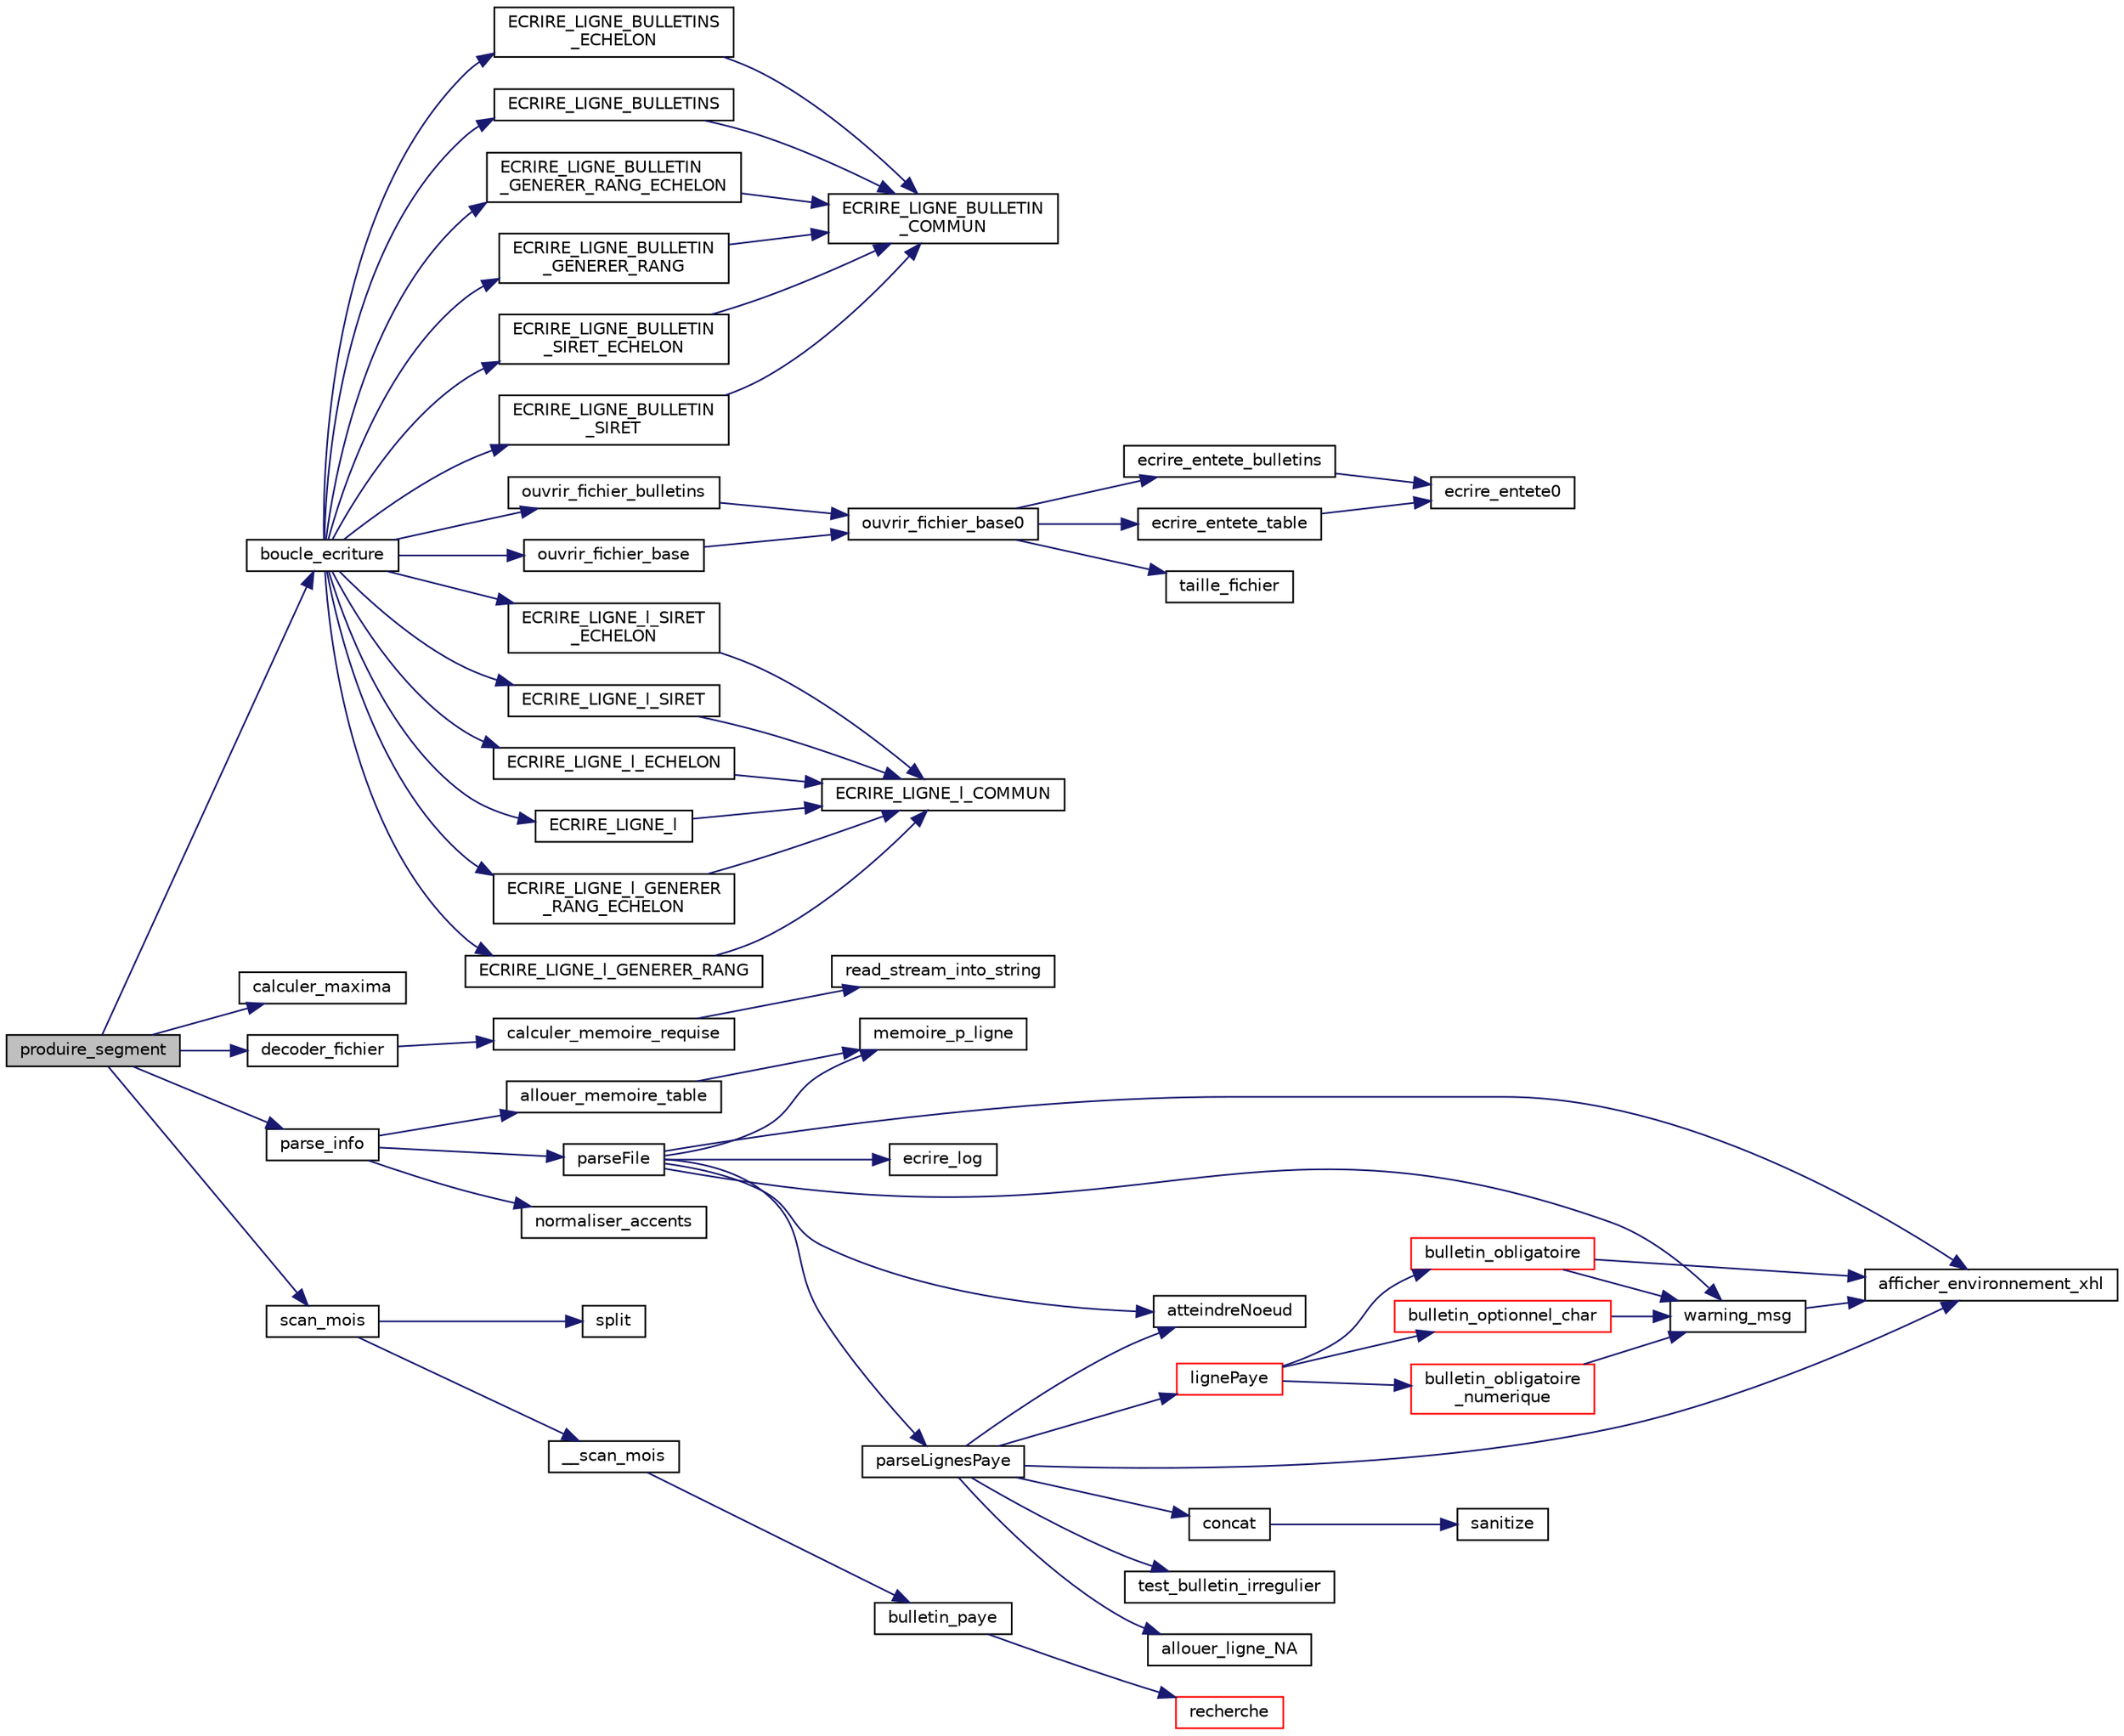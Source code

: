 digraph "produire_segment"
{
 // INTERACTIVE_SVG=YES
  edge [fontname="Helvetica",fontsize="10",labelfontname="Helvetica",labelfontsize="10"];
  node [fontname="Helvetica",fontsize="10",shape=record];
  rankdir="LR";
  Node62 [label="produire_segment",height=0.2,width=0.4,color="black", fillcolor="grey75", style="filled", fontcolor="black"];
  Node62 -> Node63 [color="midnightblue",fontsize="10",style="solid",fontname="Helvetica"];
  Node63 [label="boucle_ecriture",height=0.2,width=0.4,color="black", fillcolor="white", style="filled",URL="$table_8cpp.html#a666a48e623a324e4c739c91c1ea9adf7",tooltip="Lance l&#39;écriture des fichiers Bulletins.paie.csv et Table....csv pour un segment des données de paye..."];
  Node63 -> Node64 [color="midnightblue",fontsize="10",style="solid",fontname="Helvetica"];
  Node64 [label="ouvrir_fichier_bulletins",height=0.2,width=0.4,color="black", fillcolor="white", style="filled",URL="$fonctions__auxiliaires_8cpp.html#a0f11a266115e98b2536637a1ad8b05f7",tooltip="Ouvre une base de données de bulletins en écriture pour un segment d&#39;exécution donné. "];
  Node64 -> Node65 [color="midnightblue",fontsize="10",style="solid",fontname="Helvetica"];
  Node65 [label="ouvrir_fichier_base0",height=0.2,width=0.4,color="black", fillcolor="white", style="filled",URL="$fonctions__auxiliaires_8cpp.html#aeafedd27b99b9ca6eecd49ff027b3671",tooltip="Ouvre une base de données de type table (bulletins + lignes) en écriture pour un segment d&#39;exécution ..."];
  Node65 -> Node66 [color="midnightblue",fontsize="10",style="solid",fontname="Helvetica"];
  Node66 [label="ecrire_entete_bulletins",height=0.2,width=0.4,color="black", fillcolor="white", style="filled",URL="$fonctions__auxiliaires_8cpp.html#a5e2253f583a3358618441c2cba35742b",tooltip="Ecrit les libellés des colonnes des bulletins. "];
  Node66 -> Node67 [color="midnightblue",fontsize="10",style="solid",fontname="Helvetica"];
  Node67 [label="ecrire_entete0",height=0.2,width=0.4,color="black", fillcolor="white", style="filled",URL="$fonctions__auxiliaires_8cpp.html#aca69dd2811b53b087f39810c114e7dde",tooltip="Ecrit les libellés des colonnes d&#39;une base quelconque avec un tableau de libellés de taille donnée..."];
  Node65 -> Node68 [color="midnightblue",fontsize="10",style="solid",fontname="Helvetica"];
  Node68 [label="ecrire_entete_table",height=0.2,width=0.4,color="black", fillcolor="white", style="filled",URL="$fonctions__auxiliaires_8cpp.html#aff3c87803f64d34f00a30ef30bb74a9b"];
  Node68 -> Node67 [color="midnightblue",fontsize="10",style="solid",fontname="Helvetica"];
  Node65 -> Node69 [color="midnightblue",fontsize="10",style="solid",fontname="Helvetica"];
  Node69 [label="taille_fichier",height=0.2,width=0.4,color="black", fillcolor="white", style="filled",URL="$fonctions__auxiliaires_8cpp.html#aa4c818d49539c9dec49c5cf3144b8f53",tooltip="Taille du fichier en octets. "];
  Node63 -> Node70 [color="midnightblue",fontsize="10",style="solid",fontname="Helvetica"];
  Node70 [label="ECRIRE_LIGNE_l_GENERER\l_RANG_ECHELON",height=0.2,width=0.4,color="black", fillcolor="white", style="filled",URL="$table_8cpp.html#ac4690b0ec4007e562e68502017efc011",tooltip="Ecrit une ligne de paye pour un agent donné dans le fichier CSV Table et, en outre, génère le rang de la ligne dans le fichier Ajoute l&#39;Annee et le Mois comme deux premières colonnes Optionnellement ajoute le Budget, l&#39;Employeur, le Siret et l&#39;Etablissement comme colonnes suivantes Ajoute dans tous les cas l&#39;Echelon, la Categorie ainsi que le NIR en dernières colonnes. "];
  Node70 -> Node71 [color="midnightblue",fontsize="10",style="solid",fontname="Helvetica"];
  Node71 [label="ECRIRE_LIGNE_l_COMMUN",height=0.2,width=0.4,color="black", fillcolor="white", style="filled",URL="$table_8cpp.html#aa1e1ec482bbaf2ed7cfffe4dc2f4f42d",tooltip="Ecrit une ligne de paye pour un agent donné dans le fichier CSV Table. "];
  Node63 -> Node72 [color="midnightblue",fontsize="10",style="solid",fontname="Helvetica"];
  Node72 [label="ECRIRE_LIGNE_BULLETIN\l_GENERER_RANG_ECHELON",height=0.2,width=0.4,color="black", fillcolor="white", style="filled",URL="$table_8cpp.html#ac99b105f075700364aa7b14d11ceab7b",tooltip="Ecrit une ligne de bulletin de paye pour un agent donné dans le fichier CSV Bulletins.paie et, en outre, génère le rang de la ligne dans le fichier Ajoute les colonnes Annee et Mois en début de fichier  Ajoute optionnellement les colonnes Budget, Employeur, Siret et Etablissement Ajoute les colonnes Echelon, Categorie et NIR en fin de fichier  . "];
  Node72 -> Node73 [color="midnightblue",fontsize="10",style="solid",fontname="Helvetica"];
  Node73 [label="ECRIRE_LIGNE_BULLETIN\l_COMMUN",height=0.2,width=0.4,color="black", fillcolor="white", style="filled",URL="$table_8cpp.html#a4c2fb8f5119259a3b8fd7e2867a554d2",tooltip="Ecrit une ligne de bulletin de paye pour un agent donné dans le fichier CSV Bulletins.paie  . "];
  Node63 -> Node74 [color="midnightblue",fontsize="10",style="solid",fontname="Helvetica"];
  Node74 [label="ECRIRE_LIGNE_l_GENERER_RANG",height=0.2,width=0.4,color="black", fillcolor="white", style="filled",URL="$table_8cpp.html#a72acdb89510299d6bd8136ab10ccce65",tooltip="Ecrit une ligne de paye pour un agent donné dans le fichier CSV Table et, en outre, génère le rang de la ligne dans le fichier  Ajoute l&#39;Annee et le Mois comme deux premières colonnes Optionnellement ajoute le Budget, l&#39;Employeur, le Siret et l&#39;Etablissement comme colonnes suivantes Ajoute dans tous les cas la Categorie ainsi que le NIR en dernières colonnes. "];
  Node74 -> Node71 [color="midnightblue",fontsize="10",style="solid",fontname="Helvetica"];
  Node63 -> Node75 [color="midnightblue",fontsize="10",style="solid",fontname="Helvetica"];
  Node75 [label="ECRIRE_LIGNE_BULLETIN\l_GENERER_RANG",height=0.2,width=0.4,color="black", fillcolor="white", style="filled",URL="$table_8cpp.html#ac961030aff2e8f0da8ff2788c16e2272",tooltip="Ecrit une ligne de bulletin de paye pour un agent donné dans le fichier CSV Bulletins.paie et, en outre, génère le rang de la ligne dans le fichier Ajoute les colonnes Annee et Mois en début de fichier  Ajoute optionnellement les colonnes Budget, Employeur, Siret et Etablissement Ajoute les colonnes Categorie et NIR en fin de fichier  . "];
  Node75 -> Node73 [color="midnightblue",fontsize="10",style="solid",fontname="Helvetica"];
  Node63 -> Node76 [color="midnightblue",fontsize="10",style="solid",fontname="Helvetica"];
  Node76 [label="ECRIRE_LIGNE_l_SIRET\l_ECHELON",height=0.2,width=0.4,color="black", fillcolor="white", style="filled",URL="$table_8cpp.html#a9227a92c4b8fb92bd91242d938be476d",tooltip="Ecrit une ligne de paye pour un agent donné dans le fichier CSV Table  Ajoute l&#39;Annee et le Mois comm..."];
  Node76 -> Node71 [color="midnightblue",fontsize="10",style="solid",fontname="Helvetica"];
  Node63 -> Node77 [color="midnightblue",fontsize="10",style="solid",fontname="Helvetica"];
  Node77 [label="ECRIRE_LIGNE_BULLETIN\l_SIRET_ECHELON",height=0.2,width=0.4,color="black", fillcolor="white", style="filled",URL="$table_8cpp.html#ae5fac93ecc2de57ead73a4529b95d917",tooltip="Ecrit une ligne de bulletin de paye pour un agent donné dans le fichier CSV Bulletins.paie  Ajoute les colonnes Annee et Mois en début de fichier  Ajoute les colonnes Budget, Employeur, Siret et Etablissement Ajoute les colonnes Echelon, Categorie et NIR en fin de fichier  . "];
  Node77 -> Node73 [color="midnightblue",fontsize="10",style="solid",fontname="Helvetica"];
  Node63 -> Node78 [color="midnightblue",fontsize="10",style="solid",fontname="Helvetica"];
  Node78 [label="ECRIRE_LIGNE_l_SIRET",height=0.2,width=0.4,color="black", fillcolor="white", style="filled",URL="$table_8cpp.html#a82d211f064919b7c49ce3afea746bd6c",tooltip="Ecrit une ligne de paye pour un agent donné dans le fichier CSV Table  Ajoute l&#39;Annee et le Mois comm..."];
  Node78 -> Node71 [color="midnightblue",fontsize="10",style="solid",fontname="Helvetica"];
  Node63 -> Node79 [color="midnightblue",fontsize="10",style="solid",fontname="Helvetica"];
  Node79 [label="ECRIRE_LIGNE_BULLETIN\l_SIRET",height=0.2,width=0.4,color="black", fillcolor="white", style="filled",URL="$table_8cpp.html#a96061df9a94d349009a11fa399bbec5c",tooltip="Ecrit une ligne de bulletin de paye pour un agent donné dans le fichier CSV Bulletins.paie  Ajoute les colonnes Annee et Mois en début de fichier  Ajoute les colonnes Budget, Employeur, Siret et Etablissement Ajoute les colonnes Categorie et NIR en fin de fichier  . "];
  Node79 -> Node73 [color="midnightblue",fontsize="10",style="solid",fontname="Helvetica"];
  Node63 -> Node80 [color="midnightblue",fontsize="10",style="solid",fontname="Helvetica"];
  Node80 [label="ECRIRE_LIGNE_l_ECHELON",height=0.2,width=0.4,color="black", fillcolor="white", style="filled",URL="$table_8cpp.html#a2fee89611cf768d7f527283808fd5a83",tooltip="Ecrit une ligne de paye pour un agent donné dans le fichier CSV Table Ajoute l&#39;Annee et le Mois comme..."];
  Node80 -> Node71 [color="midnightblue",fontsize="10",style="solid",fontname="Helvetica"];
  Node63 -> Node81 [color="midnightblue",fontsize="10",style="solid",fontname="Helvetica"];
  Node81 [label="ECRIRE_LIGNE_BULLETINS\l_ECHELON",height=0.2,width=0.4,color="black", fillcolor="white", style="filled",URL="$table_8cpp.html#a81cadaba9e542262f469cce0176edab7",tooltip="Ecrit une ligne de bulletin de paye pour un agent donné dans le fichier CSV Bulletins.paie  Ajoute les colonnes Annee et Mois en début de fichier  Ajoute les colonnes Echelon, Categorie et NIR en fin de fichier  . "];
  Node81 -> Node73 [color="midnightblue",fontsize="10",style="solid",fontname="Helvetica"];
  Node63 -> Node82 [color="midnightblue",fontsize="10",style="solid",fontname="Helvetica"];
  Node82 [label="ECRIRE_LIGNE_l",height=0.2,width=0.4,color="black", fillcolor="white", style="filled",URL="$table_8cpp.html#a76d65e4a709ff415979be1460608f6ab",tooltip="Ecrit une ligne de paye pour un agent donné dans le fichier CSV Table  Ajoute l&#39;Annee et le Mois comm..."];
  Node82 -> Node71 [color="midnightblue",fontsize="10",style="solid",fontname="Helvetica"];
  Node63 -> Node83 [color="midnightblue",fontsize="10",style="solid",fontname="Helvetica"];
  Node83 [label="ECRIRE_LIGNE_BULLETINS",height=0.2,width=0.4,color="black", fillcolor="white", style="filled",URL="$table_8cpp.html#a916e1e5b2942bd8d0c96914172abefc2",tooltip="Ecrit une ligne de bulletin de paye pour un agent donné dans le fichier CSV Bulletins.paie  Ajoute les colonnes Annee et Mois en début de fichier  Ajoute les colonnes Categorie et NIR en fin de fichier  . "];
  Node83 -> Node73 [color="midnightblue",fontsize="10",style="solid",fontname="Helvetica"];
  Node63 -> Node84 [color="midnightblue",fontsize="10",style="solid",fontname="Helvetica"];
  Node84 [label="ouvrir_fichier_base",height=0.2,width=0.4,color="black", fillcolor="white", style="filled",URL="$fonctions__auxiliaires_8cpp.html#aa3ac470d830a5989c8a77534a2d2c096",tooltip="Ouvre une base de données de type table (bulletins + lignes) en écriture pour un segment d&#39;exécution ..."];
  Node84 -> Node65 [color="midnightblue",fontsize="10",style="solid",fontname="Helvetica"];
  Node62 -> Node85 [color="midnightblue",fontsize="10",style="solid",fontname="Helvetica"];
  Node85 [label="calculer_maxima",height=0.2,width=0.4,color="black", fillcolor="white", style="filled",URL="$fonctions__auxiliaires_8cpp.html#a338490d76e4fe43668697f46d251600b",tooltip="Calcule le maximum de lignes de paye par bulletin de paye d&#39;un agent et le maximum du nombre d&#39;agents..."];
  Node62 -> Node86 [color="midnightblue",fontsize="10",style="solid",fontname="Helvetica"];
  Node86 [label="decoder_fichier",height=0.2,width=0.4,color="black", fillcolor="white", style="filled",URL="$validator_8cpp.html#a568278e967fa4ca7537349f4032aeb7c",tooltip="Lance calculer_memoire_requise ou le calcul direct de la mémoire par par les saisies de -n et -N  ou ..."];
  Node86 -> Node87 [color="midnightblue",fontsize="10",style="solid",fontname="Helvetica"];
  Node87 [label="calculer_memoire_requise",height=0.2,width=0.4,color="black", fillcolor="white", style="filled",URL="$fonctions__auxiliaires_8cpp.html#a6a6eceeeb38bc24fd24e0acb226c1304",tooltip="Calcule la mémoire requise pour l&#39;exécution du programme. "];
  Node87 -> Node88 [color="midnightblue",fontsize="10",style="solid",fontname="Helvetica"];
  Node88 [label="read_stream_into_string",height=0.2,width=0.4,color="black", fillcolor="white", style="filled",URL="$fonctions__auxiliaires_8cpp.html#a32c99ab7b5fefd5ac69921080ecd95f5",tooltip="Transforme un fichier de type std::ifstream en un std::string. "];
  Node62 -> Node89 [color="midnightblue",fontsize="10",style="solid",fontname="Helvetica"];
  Node89 [label="parse_info",height=0.2,width=0.4,color="black", fillcolor="white", style="filled",URL="$validator_8cpp.html#a36359f86441c3ac6219a34f63b8c3da6",tooltip="Lance l&#39;ensemble des processus de pré-traitement et de post-traitement des fichiers de paye..."];
  Node89 -> Node90 [color="midnightblue",fontsize="10",style="solid",fontname="Helvetica"];
  Node90 [label="allouer_memoire_table",height=0.2,width=0.4,color="black", fillcolor="white", style="filled",URL="$validator_8cpp.html#a5223203a3dc856b4169ea2293035e57a",tooltip="Alloue la mémoire de la table des données. "];
  Node90 -> Node91 [color="midnightblue",fontsize="10",style="solid",fontname="Helvetica"];
  Node91 [label="memoire_p_ligne",height=0.2,width=0.4,color="black", fillcolor="white", style="filled",URL="$validator_8cpp.html#af23e7af258b590af3650be8ab06708be",tooltip="Définit le besoin de mémoire en octets pour un bulletin de paye de données XML (Table) ..."];
  Node89 -> Node92 [color="midnightblue",fontsize="10",style="solid",fontname="Helvetica"];
  Node92 [label="parseFile",height=0.2,width=0.4,color="black", fillcolor="white", style="filled",URL="$validator_8cpp.html#ae1ac2699ac4449a4a9a16b0e37234b35",tooltip="Décode une structure info_t contenant les données de paye à l&#39;état brut \"fichier\" (..."];
  Node92 -> Node93 [color="midnightblue",fontsize="10",style="solid",fontname="Helvetica"];
  Node93 [label="atteindreNoeud",height=0.2,width=0.4,color="black", fillcolor="white", style="filled",URL="$validator_8h.html#a5e23405e20d220ba90a7b2213f7a70fb",tooltip="Permet d&#39;atteindre un noeud donné par son libellé de balise XML à partir d&#39;un pointeur XmlNodePtr de ..."];
  Node92 -> Node94 [color="midnightblue",fontsize="10",style="solid",fontname="Helvetica"];
  Node94 [label="warning_msg",height=0.2,width=0.4,color="black", fillcolor="white", style="filled",URL="$ligne__paye_8h.html#af031260c541b3083b610927c3e547b28",tooltip="Affiche un message d&#39;avertissement sur la sortie d&#39;erreur lorsqu&#39;un noeud XML ne peut être atteint..."];
  Node94 -> Node95 [color="midnightblue",fontsize="10",style="solid",fontname="Helvetica"];
  Node95 [label="afficher_environnement_xhl",height=0.2,width=0.4,color="black", fillcolor="white", style="filled",URL="$fonctions__auxiliaires_8cpp.html#a595f0eff37a7e74c477ad08221736a0d",tooltip="Fonction d&#39;affichage de des lignes du fichier XML de paye entourant celle où se pose un problème de c..."];
  Node92 -> Node95 [color="midnightblue",fontsize="10",style="solid",fontname="Helvetica"];
  Node92 -> Node91 [color="midnightblue",fontsize="10",style="solid",fontname="Helvetica"];
  Node92 -> Node96 [color="midnightblue",fontsize="10",style="solid",fontname="Helvetica"];
  Node96 [label="parseLignesPaye",height=0.2,width=0.4,color="black", fillcolor="white", style="filled",URL="$validator_8cpp.html#abdf1df3dd61991073a485a3e5d8addd2",tooltip="Lance le décodage des variables Bulletins de paye (Nom, Prenom, Matricule,...) "];
  Node96 -> Node93 [color="midnightblue",fontsize="10",style="solid",fontname="Helvetica"];
  Node96 -> Node97 [color="midnightblue",fontsize="10",style="solid",fontname="Helvetica"];
  Node97 [label="concat",height=0.2,width=0.4,color="black", fillcolor="white", style="filled",URL="$ligne__paye_8cpp.html#a1387e6beec261819622addf319a581c7",tooltip="Concatène la propriété \"V\" du noeud cur passé en premier argument avec la chaîne contenue de la table..."];
  Node97 -> Node98 [color="midnightblue",fontsize="10",style="solid",fontname="Helvetica"];
  Node98 [label="sanitize",height=0.2,width=0.4,color="black", fillcolor="white", style="filled",URL="$ligne__paye_8cpp.html#a6044ec3fae81f42425539be4d999edd4",tooltip="Remplace les occurrences d&#39;un caractère à l&#39;intérieur d&#39;une chaîne xmlChar* par le  caractère &#39;_&#39;..."];
  Node96 -> Node99 [color="midnightblue",fontsize="10",style="solid",fontname="Helvetica"];
  Node99 [label="lignePaye",height=0.2,width=0.4,color="red", fillcolor="white", style="filled",URL="$ligne__paye_8cpp.html#ab0033809d3d04a56bf668e6722da255c",tooltip="Analyse les noeuds fils du noeud. "];
  Node99 -> Node100 [color="midnightblue",fontsize="10",style="solid",fontname="Helvetica"];
  Node100 [label="bulletin_obligatoire",height=0.2,width=0.4,color="red", fillcolor="white", style="filled",URL="$ligne__paye_8cpp.html#a45ce15888cd33c4753e852fce36fb56e",tooltip="Appelle Bulletin et affiche l&#39;interprétation des erreurs. "];
  Node100 -> Node95 [color="midnightblue",fontsize="10",style="solid",fontname="Helvetica"];
  Node100 -> Node94 [color="midnightblue",fontsize="10",style="solid",fontname="Helvetica"];
  Node99 -> Node102 [color="midnightblue",fontsize="10",style="solid",fontname="Helvetica"];
  Node102 [label="bulletin_obligatoire\l_numerique",height=0.2,width=0.4,color="red", fillcolor="white", style="filled",URL="$ligne__paye_8cpp.html#a8636e0f8d6d7fce58969c36956342c90",tooltip="Appelle Bulletin. "];
  Node102 -> Node94 [color="midnightblue",fontsize="10",style="solid",fontname="Helvetica"];
  Node99 -> Node104 [color="midnightblue",fontsize="10",style="solid",fontname="Helvetica"];
  Node104 [label="bulletin_optionnel_char",height=0.2,width=0.4,color="red", fillcolor="white", style="filled",URL="$ligne__paye_8cpp.html#a4a91586d82e91ad3e3c02355b57c9e09",tooltip="Appelle Bulletin. "];
  Node104 -> Node94 [color="midnightblue",fontsize="10",style="solid",fontname="Helvetica"];
  Node96 -> Node95 [color="midnightblue",fontsize="10",style="solid",fontname="Helvetica"];
  Node96 -> Node107 [color="midnightblue",fontsize="10",style="solid",fontname="Helvetica"];
  Node107 [label="test_bulletin_irregulier",height=0.2,width=0.4,color="black", fillcolor="white", style="filled",URL="$ligne__paye_8cpp.html#a6703d71fd67ea3e020d421379d894d87",tooltip="Teste si il y a un montant brut ou net payé ou remboursé non nul mais pas de ligne de paye détaillant..."];
  Node96 -> Node108 [color="midnightblue",fontsize="10",style="solid",fontname="Helvetica"];
  Node108 [label="allouer_ligne_NA",height=0.2,width=0.4,color="black", fillcolor="white", style="filled",URL="$ligne__paye_8cpp.html#a96d1e754fa36a716b5cd2fab2ab93fdc",tooltip="Réalloue un ligne de paye en NA sur les variables propres aux lignes de paye (Code, Libellé, Base,...) "];
  Node92 -> Node109 [color="midnightblue",fontsize="10",style="solid",fontname="Helvetica"];
  Node109 [label="ecrire_log",height=0.2,width=0.4,color="black", fillcolor="white", style="filled",URL="$fonctions__auxiliaires_8cpp.html#ab49257996eb9a8f23f7da4c66838be65",tooltip="Produit un journal d&#39;exécution. "];
  Node89 -> Node110 [color="midnightblue",fontsize="10",style="solid",fontname="Helvetica"];
  Node110 [label="normaliser_accents",height=0.2,width=0.4,color="black", fillcolor="white", style="filled",URL="$validator_8cpp.html#aa054457564b0f4991283a511f01777e5",tooltip="Fonction permettant de convertir très efficacement les caractères accentués UTF-8 ou Latin-1 en carac..."];
  Node62 -> Node111 [color="midnightblue",fontsize="10",style="solid",fontname="Helvetica"];
  Node111 [label="scan_mois",height=0.2,width=0.4,color="black", fillcolor="white", style="filled",URL="$recherche_8cpp.html#a713c0327e5f4e9113b4325d7375d5adf",tooltip="Lance l&#39;extraction d&#39;un bulletin de paye pour un matricule, un mois et une année donnés. "];
  Node111 -> Node112 [color="midnightblue",fontsize="10",style="solid",fontname="Helvetica"];
  Node112 [label="split",height=0.2,width=0.4,color="black", fillcolor="white", style="filled",URL="$fonctions__auxiliaires_8cpp.html#add313f0fe82466f4c1c4622307d928bc",tooltip="Scinde une chaîne de caractères en ses composants séparées par un délimiteur. "];
  Node111 -> Node113 [color="midnightblue",fontsize="10",style="solid",fontname="Helvetica"];
  Node113 [label="__scan_mois",height=0.2,width=0.4,color="black", fillcolor="white", style="filled",URL="$recherche_8cpp.html#a142c86cfc71536c9cfaf6fa9e47a1611"];
  Node113 -> Node114 [color="midnightblue",fontsize="10",style="solid",fontname="Helvetica"];
  Node114 [label="bulletin_paye",height=0.2,width=0.4,color="black", fillcolor="white", style="filled",URL="$recherche_8cpp.html#a36576fe3eaca7bc6525c43d9bed05738",tooltip="Crée le répertoire d&#39;exportation d&#39;un bulletin de paye donné pour un matricule, un mois et une année ..."];
  Node114 -> Node115 [color="midnightblue",fontsize="10",style="solid",fontname="Helvetica"];
  Node115 [label="recherche",height=0.2,width=0.4,color="red", fillcolor="white", style="filled",URL="$recherche_8cpp.html#a7c170acf1897b8bcf6e41e3853db1ae0"];
}
